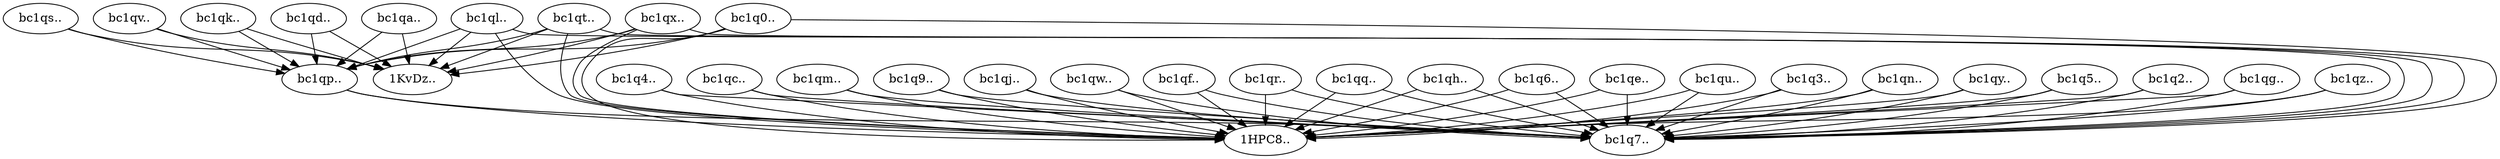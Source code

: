strict digraph "" {
	"bc1qy.." -> "bc1q7..";
	"bc1qy.." -> "1HPC8..";
	"bc1qx.." -> "bc1qp..";
	"bc1qx.." -> "bc1q7..";
	"bc1qx.." -> "1HPC8..";
	"bc1qx.." -> "1KvDz..";
	"bc1q2.." -> "bc1q7..";
	"bc1q2.." -> "1HPC8..";
	"bc1qg.." -> "bc1q7..";
	"bc1qg.." -> "1HPC8..";
	"bc1qz.." -> "bc1q7..";
	"bc1qz.." -> "1HPC8..";
	"bc1q0.." -> "bc1qp..";
	"bc1q0.." -> "bc1q7..";
	"bc1q0.." -> "1HPC8..";
	"bc1q0.." -> "1KvDz..";
	"bc1q4.." -> "bc1q7..";
	"bc1q4.." -> "1HPC8..";
	"bc1qp.." -> "bc1q7..";
	"bc1qp.." -> "1HPC8..";
	"bc1q5.." -> "bc1q7..";
	"bc1q5.." -> "1HPC8..";
	"bc1qc.." -> "bc1q7..";
	"bc1qc.." -> "1HPC8..";
	"bc1qm.." -> "bc1q7..";
	"bc1qm.." -> "1HPC8..";
	"bc1q9.." -> "bc1q7..";
	"bc1q9.." -> "1HPC8..";
	"bc1qj.." -> "bc1q7..";
	"bc1qj.." -> "1HPC8..";
	"bc1qw.." -> "bc1q7..";
	"bc1qw.." -> "1HPC8..";
	"bc1qf.." -> "bc1q7..";
	"bc1qf.." -> "1HPC8..";
	"bc1qu.." -> "bc1q7..";
	"bc1qu.." -> "1HPC8..";
	"bc1qr.." -> "bc1q7..";
	"bc1qr.." -> "1HPC8..";
	"bc1qq.." -> "bc1q7..";
	"bc1qq.." -> "1HPC8..";
	"bc1qh.." -> "bc1q7..";
	"bc1qh.." -> "1HPC8..";
	"bc1q6.." -> "bc1q7..";
	"bc1q6.." -> "1HPC8..";
	"bc1ql.." -> "bc1qp..";
	"bc1ql.." -> "bc1q7..";
	"bc1ql.." -> "1HPC8..";
	"bc1ql.." -> "1KvDz..";
	"bc1qe.." -> "bc1q7..";
	"bc1qe.." -> "1HPC8..";
	"bc1q3.." -> "bc1q7..";
	"bc1q3.." -> "1HPC8..";
	"bc1qt.." -> "bc1qp..";
	"bc1qt.." -> "bc1q7..";
	"bc1qt.." -> "1HPC8..";
	"bc1qt.." -> "1KvDz..";
	"bc1qn.." -> "bc1q7..";
	"bc1qn.." -> "1HPC8..";
	"bc1qk.." -> "bc1qp..";
	"bc1qk.." -> "1KvDz..";
	"bc1qd.." -> "bc1qp..";
	"bc1qd.." -> "1KvDz..";
	"bc1qs.." -> "bc1qp..";
	"bc1qs.." -> "1KvDz..";
	"bc1qa.." -> "bc1qp..";
	"bc1qa.." -> "1KvDz..";
	"bc1qv.." -> "bc1qp..";
	"bc1qv.." -> "1KvDz..";
}
